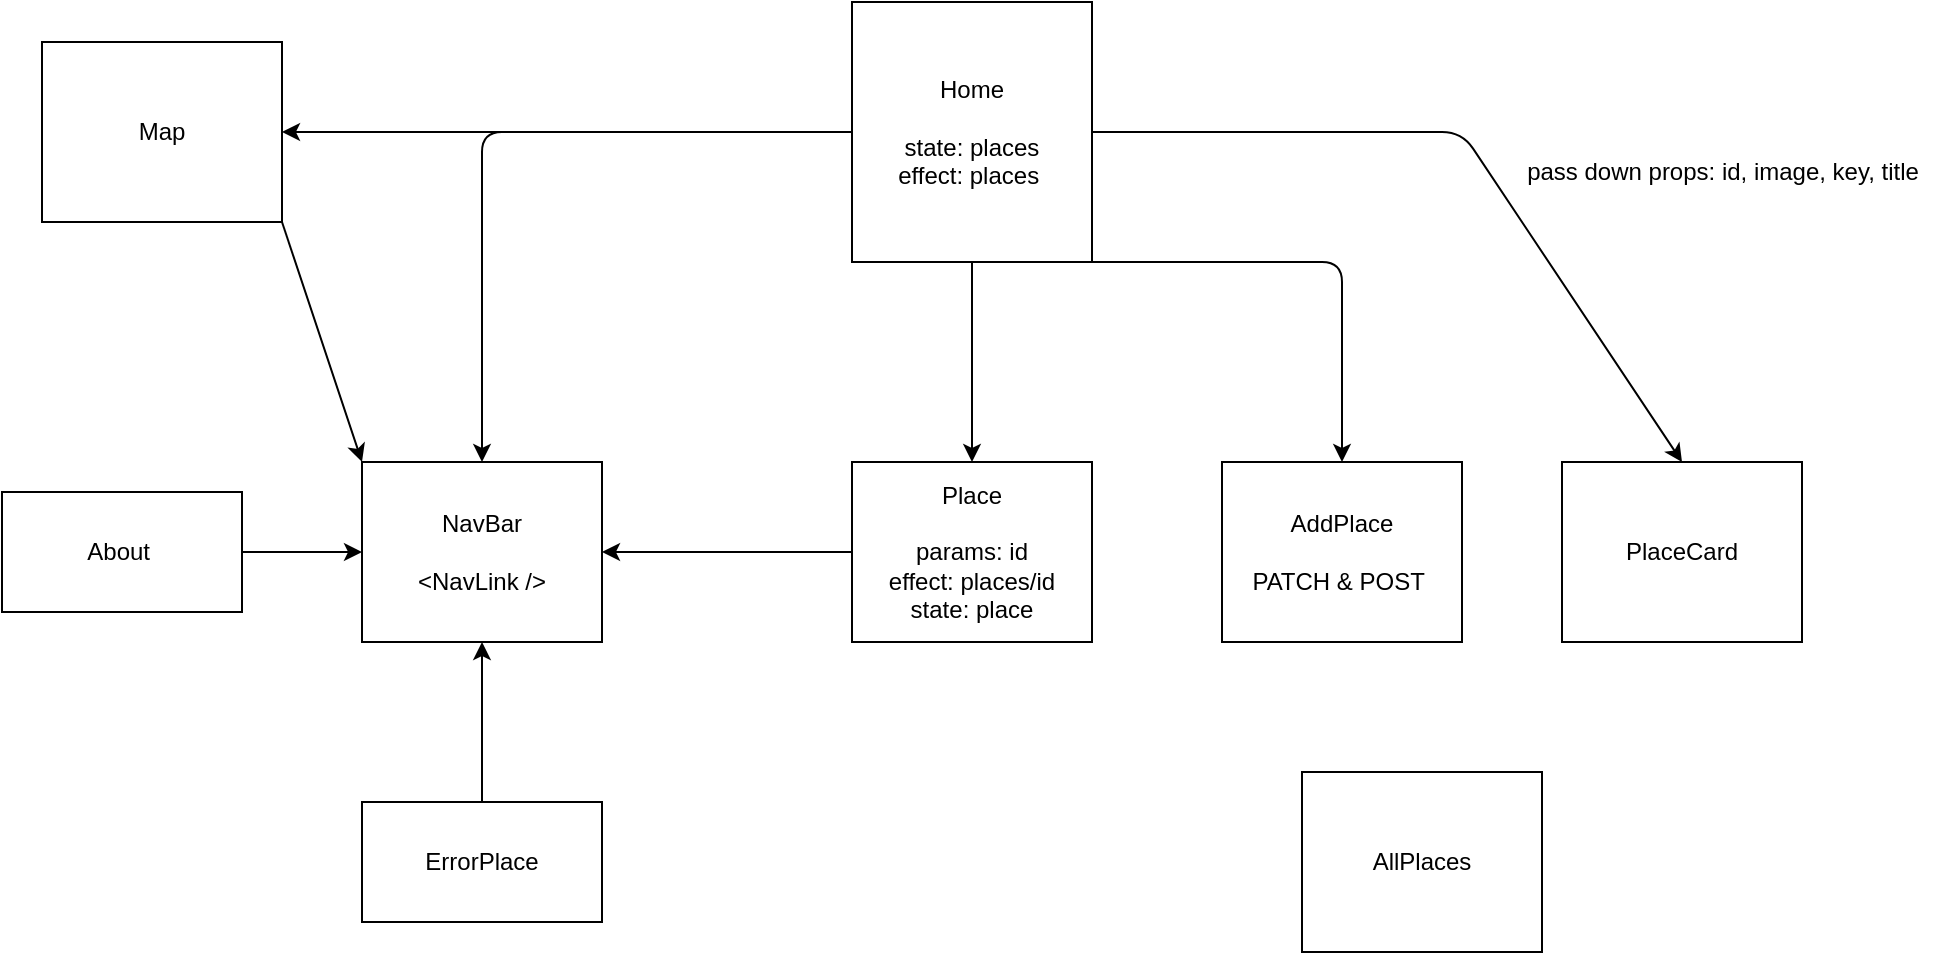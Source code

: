 <mxfile>
    <diagram id="07ao_RVqBjxphrWy-h5U" name="Page-1">
        <mxGraphModel dx="1626" dy="638" grid="1" gridSize="10" guides="1" tooltips="1" connect="1" arrows="1" fold="1" page="1" pageScale="1" pageWidth="850" pageHeight="1100" math="0" shadow="0">
            <root>
                <mxCell id="0"/>
                <mxCell id="1" parent="0"/>
                <mxCell id="23" style="edgeStyle=none;html=1;exitX=0.5;exitY=1;exitDx=0;exitDy=0;entryX=0.5;entryY=0;entryDx=0;entryDy=0;" edge="1" parent="1" source="2" target="4">
                    <mxGeometry relative="1" as="geometry"/>
                </mxCell>
                <mxCell id="24" style="edgeStyle=none;html=1;exitX=1;exitY=0.5;exitDx=0;exitDy=0;entryX=0.5;entryY=0;entryDx=0;entryDy=0;" edge="1" parent="1" source="2" target="14">
                    <mxGeometry relative="1" as="geometry">
                        <Array as="points">
                            <mxPoint x="670" y="75"/>
                        </Array>
                    </mxGeometry>
                </mxCell>
                <mxCell id="25" style="edgeStyle=none;html=1;exitX=0;exitY=0.5;exitDx=0;exitDy=0;entryX=0.5;entryY=0;entryDx=0;entryDy=0;" edge="1" parent="1" source="2" target="13">
                    <mxGeometry relative="1" as="geometry">
                        <Array as="points">
                            <mxPoint x="180" y="75"/>
                        </Array>
                    </mxGeometry>
                </mxCell>
                <mxCell id="29" style="edgeStyle=none;html=1;exitX=1;exitY=1;exitDx=0;exitDy=0;entryX=0.5;entryY=0;entryDx=0;entryDy=0;" edge="1" parent="1" source="2">
                    <mxGeometry relative="1" as="geometry">
                        <mxPoint x="610" y="240" as="targetPoint"/>
                        <Array as="points">
                            <mxPoint x="610" y="140"/>
                        </Array>
                    </mxGeometry>
                </mxCell>
                <mxCell id="31" style="edgeStyle=none;html=1;exitX=0;exitY=0.5;exitDx=0;exitDy=0;" edge="1" parent="1" source="2">
                    <mxGeometry relative="1" as="geometry">
                        <mxPoint x="365" y="75" as="targetPoint"/>
                    </mxGeometry>
                </mxCell>
                <mxCell id="32" style="edgeStyle=none;html=1;exitX=0;exitY=0.5;exitDx=0;exitDy=0;" edge="1" parent="1" source="2" target="7">
                    <mxGeometry relative="1" as="geometry"/>
                </mxCell>
                <mxCell id="2" value="Home&lt;br&gt;&lt;br&gt;state: places&lt;br&gt;effect: places&amp;nbsp;" style="whiteSpace=wrap;html=1;" parent="1" vertex="1">
                    <mxGeometry x="365" y="10" width="120" height="130" as="geometry"/>
                </mxCell>
                <mxCell id="3" value="AllPlaces" style="whiteSpace=wrap;html=1;" parent="1" vertex="1">
                    <mxGeometry x="590" y="395" width="120" height="90" as="geometry"/>
                </mxCell>
                <mxCell id="26" style="edgeStyle=none;html=1;exitX=0;exitY=0.5;exitDx=0;exitDy=0;entryX=1;entryY=0.5;entryDx=0;entryDy=0;" edge="1" parent="1" source="4" target="13">
                    <mxGeometry relative="1" as="geometry"/>
                </mxCell>
                <mxCell id="4" value="Place&lt;br&gt;&lt;br&gt;params: id&lt;br&gt;effect: places/id&lt;br&gt;state: place" style="whiteSpace=wrap;html=1;" parent="1" vertex="1">
                    <mxGeometry x="365" y="240" width="120" height="90" as="geometry"/>
                </mxCell>
                <mxCell id="20" style="edgeStyle=none;html=1;exitX=1;exitY=0.5;exitDx=0;exitDy=0;entryX=0;entryY=0.5;entryDx=0;entryDy=0;" edge="1" parent="1" source="5" target="13">
                    <mxGeometry relative="1" as="geometry"/>
                </mxCell>
                <mxCell id="5" value="About&amp;nbsp;" style="whiteSpace=wrap;html=1;" parent="1" vertex="1">
                    <mxGeometry x="-60" y="255" width="120" height="60" as="geometry"/>
                </mxCell>
                <mxCell id="6" value="AddPlace&lt;br&gt;&lt;br&gt;PATCH &amp;amp; POST&amp;nbsp;" style="whiteSpace=wrap;html=1;" parent="1" vertex="1">
                    <mxGeometry x="550" y="240" width="120" height="90" as="geometry"/>
                </mxCell>
                <mxCell id="33" style="edgeStyle=none;html=1;exitX=1;exitY=1;exitDx=0;exitDy=0;entryX=0;entryY=0;entryDx=0;entryDy=0;" edge="1" parent="1" source="7" target="13">
                    <mxGeometry relative="1" as="geometry"/>
                </mxCell>
                <mxCell id="7" value="Map" style="whiteSpace=wrap;html=1;" parent="1" vertex="1">
                    <mxGeometry x="-40" y="30" width="120" height="90" as="geometry"/>
                </mxCell>
                <mxCell id="13" value="NavBar&lt;br&gt;&lt;br&gt;&amp;lt;NavLink /&amp;gt;" style="whiteSpace=wrap;html=1;" vertex="1" parent="1">
                    <mxGeometry x="120" y="240" width="120" height="90" as="geometry"/>
                </mxCell>
                <mxCell id="14" value="PlaceCard" style="whiteSpace=wrap;html=1;" vertex="1" parent="1">
                    <mxGeometry x="720" y="240" width="120" height="90" as="geometry"/>
                </mxCell>
                <mxCell id="19" style="edgeStyle=none;html=1;exitX=0.5;exitY=0;exitDx=0;exitDy=0;entryX=0.5;entryY=1;entryDx=0;entryDy=0;" edge="1" parent="1" source="15" target="13">
                    <mxGeometry relative="1" as="geometry"/>
                </mxCell>
                <mxCell id="15" value="ErrorPlace" style="whiteSpace=wrap;html=1;" vertex="1" parent="1">
                    <mxGeometry x="120" y="410" width="120" height="60" as="geometry"/>
                </mxCell>
                <mxCell id="21" value="pass down props: id, image, key, title" style="text;html=1;align=center;verticalAlign=middle;resizable=0;points=[];autosize=1;strokeColor=none;fillColor=none;" vertex="1" parent="1">
                    <mxGeometry x="690" y="80" width="220" height="30" as="geometry"/>
                </mxCell>
            </root>
        </mxGraphModel>
    </diagram>
</mxfile>